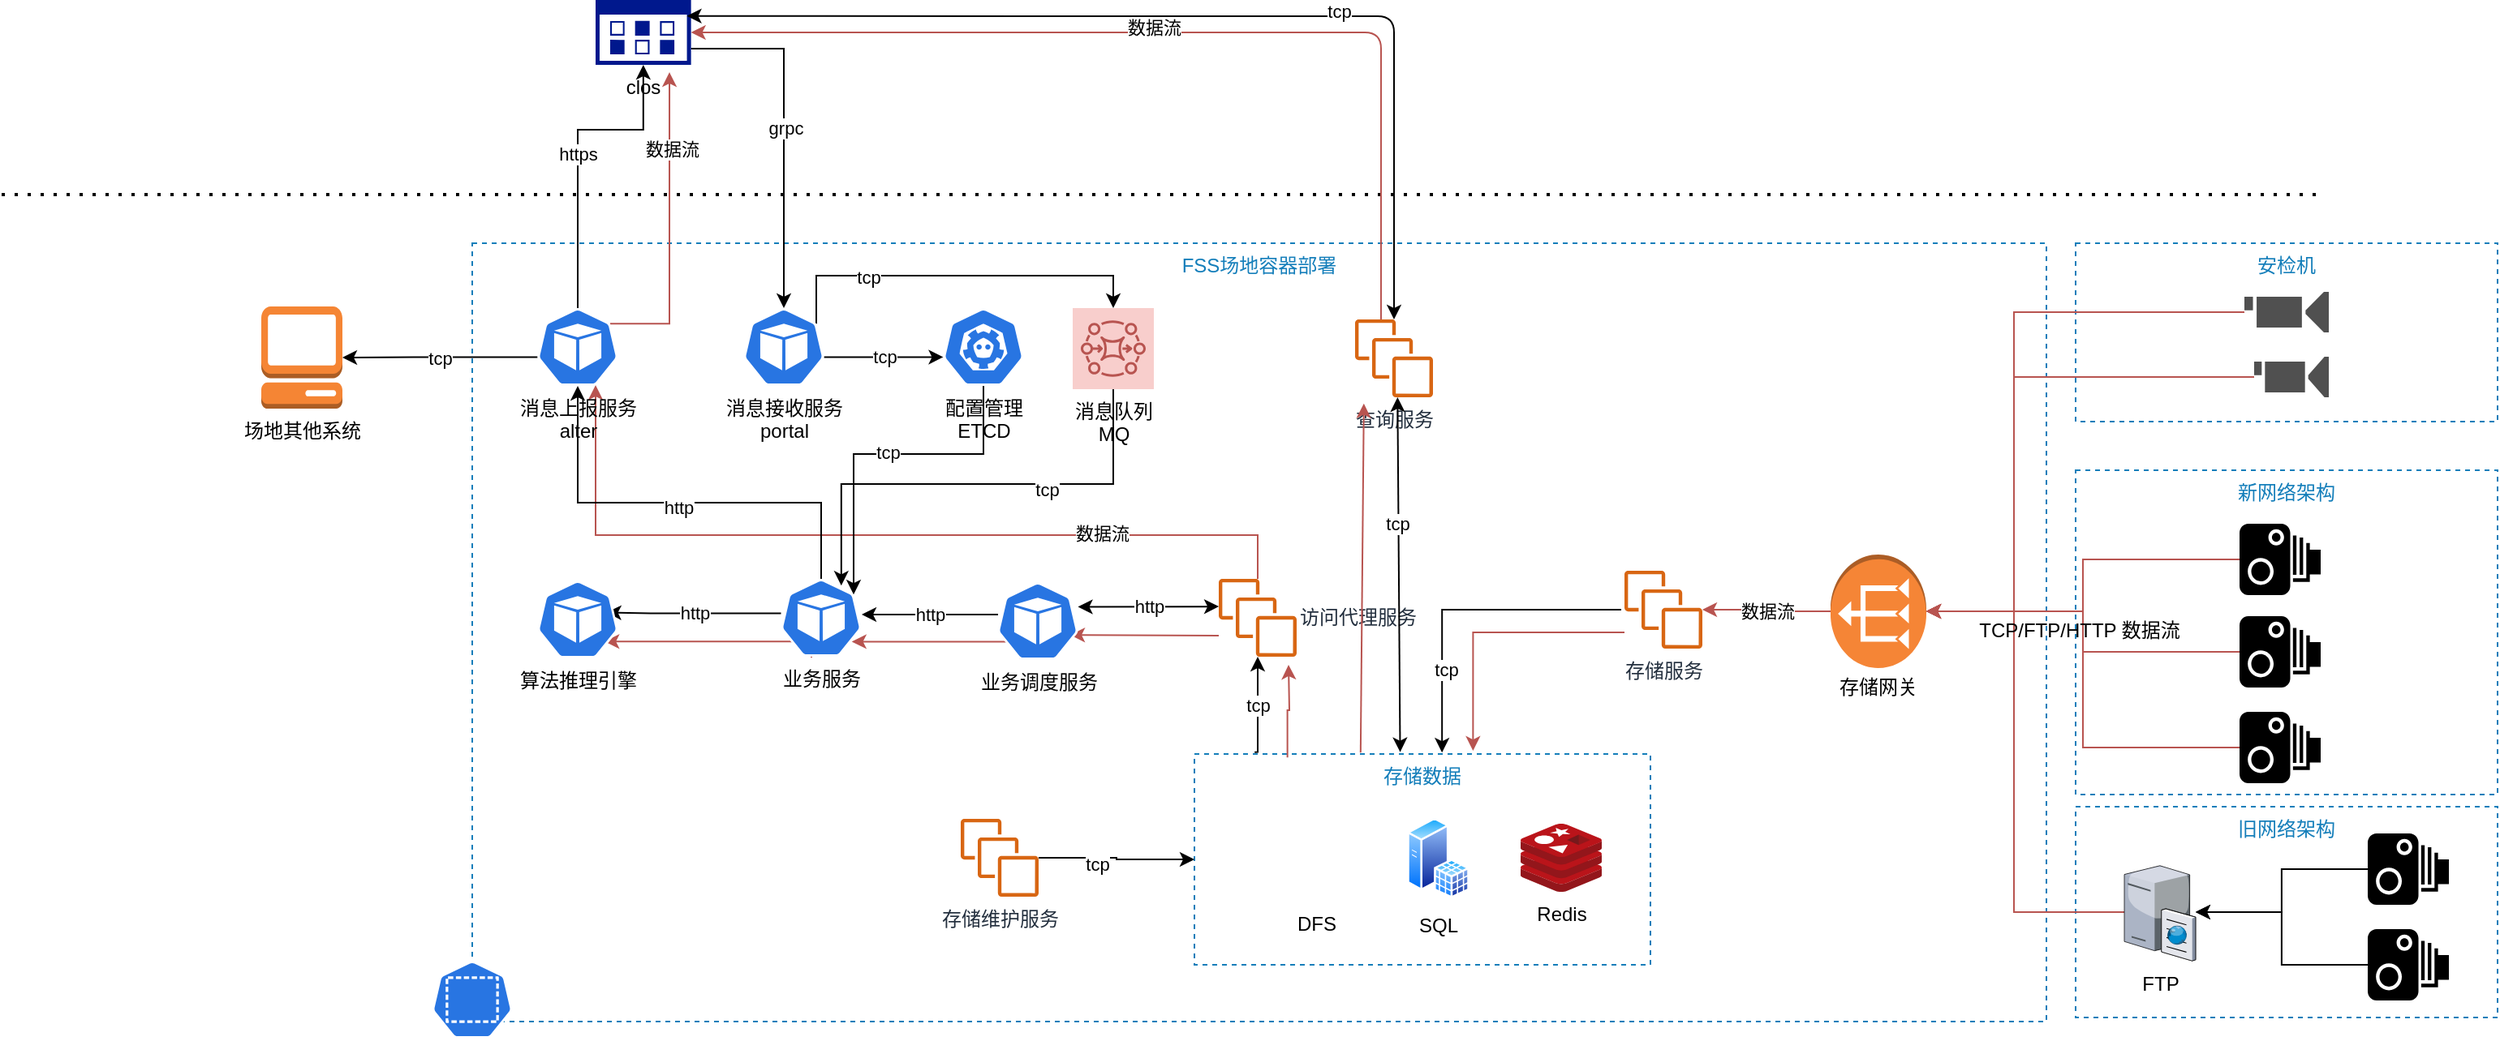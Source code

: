 <mxfile version="14.2.9" type="github">
  <diagram id="tSahE8HauLd_56ZxBlCN" name="Page-1">
    <mxGraphModel dx="2295" dy="1925" grid="1" gridSize="10" guides="1" tooltips="1" connect="1" arrows="1" fold="1" page="1" pageScale="1" pageWidth="827" pageHeight="1169" math="0" shadow="0">
      <root>
        <mxCell id="0" />
        <mxCell id="1" parent="0" />
        <mxCell id="pSXNC7oPqVaKM3YzNo9T-1" value="FSS场地容器部署" style="fillColor=none;strokeColor=#147EBA;dashed=1;verticalAlign=top;fontStyle=0;fontColor=#147EBA;" vertex="1" parent="1">
          <mxGeometry x="90" y="-890" width="970" height="480" as="geometry" />
        </mxCell>
        <mxCell id="pSXNC7oPqVaKM3YzNo9T-90" value="存储数据" style="fillColor=none;strokeColor=#147EBA;dashed=1;verticalAlign=top;fontStyle=0;fontColor=#147EBA;" vertex="1" parent="1">
          <mxGeometry x="535" y="-575" width="281" height="130" as="geometry" />
        </mxCell>
        <mxCell id="pSXNC7oPqVaKM3YzNo9T-64" value="安检机" style="fillColor=none;strokeColor=#147EBA;dashed=1;verticalAlign=top;fontStyle=0;fontColor=#147EBA;" vertex="1" parent="1">
          <mxGeometry x="1078" y="-890" width="260" height="110" as="geometry" />
        </mxCell>
        <mxCell id="pSXNC7oPqVaKM3YzNo9T-49" value="旧网络架构" style="fillColor=none;strokeColor=#147EBA;dashed=1;verticalAlign=top;fontStyle=0;fontColor=#147EBA;" vertex="1" parent="1">
          <mxGeometry x="1078" y="-542.5" width="260" height="130" as="geometry" />
        </mxCell>
        <mxCell id="pSXNC7oPqVaKM3YzNo9T-48" value="新网络架构" style="fillColor=none;strokeColor=#147EBA;dashed=1;verticalAlign=top;fontStyle=0;fontColor=#147EBA;" vertex="1" parent="1">
          <mxGeometry x="1078" y="-750" width="260" height="200" as="geometry" />
        </mxCell>
        <mxCell id="pSXNC7oPqVaKM3YzNo9T-2" value="" style="endArrow=none;dashed=1;html=1;dashPattern=1 3;strokeWidth=2;" edge="1" parent="1">
          <mxGeometry width="50" height="50" relative="1" as="geometry">
            <mxPoint x="-200" y="-920" as="sourcePoint" />
            <mxPoint x="1230" y="-920" as="targetPoint" />
          </mxGeometry>
        </mxCell>
        <mxCell id="pSXNC7oPqVaKM3YzNo9T-99" style="edgeStyle=orthogonalEdgeStyle;rounded=0;orthogonalLoop=1;jettySize=auto;html=1;entryX=0.5;entryY=0;entryDx=0;entryDy=0;entryPerimeter=0;" edge="1" parent="1" source="pSXNC7oPqVaKM3YzNo9T-9" target="pSXNC7oPqVaKM3YzNo9T-16">
          <mxGeometry relative="1" as="geometry">
            <Array as="points">
              <mxPoint x="282" y="-1010" />
            </Array>
          </mxGeometry>
        </mxCell>
        <mxCell id="pSXNC7oPqVaKM3YzNo9T-120" value="grpc" style="edgeLabel;html=1;align=center;verticalAlign=middle;resizable=0;points=[];" vertex="1" connectable="0" parent="pSXNC7oPqVaKM3YzNo9T-99">
          <mxGeometry x="-0.03" y="1" relative="1" as="geometry">
            <mxPoint as="offset" />
          </mxGeometry>
        </mxCell>
        <mxCell id="pSXNC7oPqVaKM3YzNo9T-9" value="clos" style="aspect=fixed;pointerEvents=1;shadow=0;dashed=0;html=1;strokeColor=none;labelPosition=center;verticalLabelPosition=bottom;verticalAlign=top;align=center;fillColor=#00188D;shape=mxgraph.mscae.enterprise.management_console;" vertex="1" parent="1">
          <mxGeometry x="166" y="-1040" width="58.82" height="40" as="geometry" />
        </mxCell>
        <mxCell id="pSXNC7oPqVaKM3YzNo9T-53" style="edgeStyle=orthogonalEdgeStyle;rounded=0;orthogonalLoop=1;jettySize=auto;html=1;exitX=0;exitY=0.5;exitDx=0;exitDy=0;exitPerimeter=0;" edge="1" parent="1" source="pSXNC7oPqVaKM3YzNo9T-46" target="pSXNC7oPqVaKM3YzNo9T-52">
          <mxGeometry relative="1" as="geometry" />
        </mxCell>
        <mxCell id="pSXNC7oPqVaKM3YzNo9T-46" value="" style="shape=mxgraph.signs.tech.camera_1;html=1;pointerEvents=1;fillColor=#000000;strokeColor=none;verticalLabelPosition=bottom;verticalAlign=top;align=center;" vertex="1" parent="1">
          <mxGeometry x="1258" y="-526" width="50" height="44" as="geometry" />
        </mxCell>
        <mxCell id="pSXNC7oPqVaKM3YzNo9T-54" style="edgeStyle=orthogonalEdgeStyle;rounded=0;orthogonalLoop=1;jettySize=auto;html=1;exitX=0;exitY=0.5;exitDx=0;exitDy=0;exitPerimeter=0;" edge="1" parent="1" source="pSXNC7oPqVaKM3YzNo9T-47" target="pSXNC7oPqVaKM3YzNo9T-52">
          <mxGeometry relative="1" as="geometry" />
        </mxCell>
        <mxCell id="pSXNC7oPqVaKM3YzNo9T-47" value="" style="shape=mxgraph.signs.tech.camera_1;html=1;pointerEvents=1;fillColor=#000000;strokeColor=none;verticalLabelPosition=bottom;verticalAlign=top;align=center;" vertex="1" parent="1">
          <mxGeometry x="1258" y="-467" width="50" height="44" as="geometry" />
        </mxCell>
        <mxCell id="pSXNC7oPqVaKM3YzNo9T-131" style="edgeStyle=orthogonalEdgeStyle;rounded=0;orthogonalLoop=1;jettySize=auto;html=1;entryX=0;entryY=0.5;entryDx=0;entryDy=0;entryPerimeter=0;strokeColor=#b85450;fillColor=#f8cecc;" edge="1" parent="1" source="pSXNC7oPqVaKM3YzNo9T-52" target="pSXNC7oPqVaKM3YzNo9T-23">
          <mxGeometry relative="1" as="geometry">
            <Array as="points">
              <mxPoint x="1040" y="-478" />
              <mxPoint x="1040" y="-663" />
            </Array>
          </mxGeometry>
        </mxCell>
        <mxCell id="pSXNC7oPqVaKM3YzNo9T-52" value="FTP" style="verticalLabelPosition=bottom;aspect=fixed;html=1;verticalAlign=top;strokeColor=none;align=center;outlineConnect=0;shape=mxgraph.citrix.ftp_server;fillColor=#2875E2;" vertex="1" parent="1">
          <mxGeometry x="1108" y="-507.5" width="43.92" height="60" as="geometry" />
        </mxCell>
        <mxCell id="pSXNC7oPqVaKM3YzNo9T-130" style="edgeStyle=orthogonalEdgeStyle;rounded=0;orthogonalLoop=1;jettySize=auto;html=1;entryX=0;entryY=0.5;entryDx=0;entryDy=0;entryPerimeter=0;strokeColor=#b85450;fillColor=#f8cecc;" edge="1" parent="1" source="pSXNC7oPqVaKM3YzNo9T-56" target="pSXNC7oPqVaKM3YzNo9T-23">
          <mxGeometry relative="1" as="geometry">
            <Array as="points">
              <mxPoint x="1040" y="-848" />
              <mxPoint x="1040" y="-663" />
            </Array>
          </mxGeometry>
        </mxCell>
        <mxCell id="pSXNC7oPqVaKM3YzNo9T-56" value="" style="pointerEvents=1;shadow=0;dashed=0;html=1;strokeColor=none;fillColor=#505050;labelPosition=center;verticalLabelPosition=bottom;verticalAlign=top;outlineConnect=0;align=center;shape=mxgraph.office.devices.video_camera;" vertex="1" parent="1">
          <mxGeometry x="1182" y="-860" width="52" height="25" as="geometry" />
        </mxCell>
        <mxCell id="pSXNC7oPqVaKM3YzNo9T-129" style="edgeStyle=orthogonalEdgeStyle;rounded=0;orthogonalLoop=1;jettySize=auto;html=1;entryX=0;entryY=0.5;entryDx=0;entryDy=0;entryPerimeter=0;strokeColor=#b85450;fillColor=#f8cecc;" edge="1" parent="1" source="pSXNC7oPqVaKM3YzNo9T-65" target="pSXNC7oPqVaKM3YzNo9T-23">
          <mxGeometry relative="1" as="geometry">
            <Array as="points">
              <mxPoint x="1040" y="-808" />
              <mxPoint x="1040" y="-663" />
            </Array>
          </mxGeometry>
        </mxCell>
        <mxCell id="pSXNC7oPqVaKM3YzNo9T-65" value="" style="pointerEvents=1;shadow=0;dashed=0;html=1;strokeColor=none;fillColor=#505050;labelPosition=center;verticalLabelPosition=bottom;verticalAlign=top;outlineConnect=0;align=center;shape=mxgraph.office.devices.video_camera;" vertex="1" parent="1">
          <mxGeometry x="1188" y="-820" width="46" height="25" as="geometry" />
        </mxCell>
        <mxCell id="pSXNC7oPqVaKM3YzNo9T-39" style="edgeStyle=orthogonalEdgeStyle;rounded=0;orthogonalLoop=1;jettySize=auto;html=1;exitX=0;exitY=0.5;exitDx=0;exitDy=0;exitPerimeter=0;entryX=0;entryY=0.5;entryDx=0;entryDy=0;entryPerimeter=0;fillColor=#f8cecc;strokeColor=#b85450;" edge="1" parent="1" source="pSXNC7oPqVaKM3YzNo9T-19" target="pSXNC7oPqVaKM3YzNo9T-23">
          <mxGeometry x="-210" y="-890" as="geometry" />
        </mxCell>
        <mxCell id="pSXNC7oPqVaKM3YzNo9T-19" value="" style="shape=mxgraph.signs.tech.camera_1;html=1;pointerEvents=1;fillColor=#000000;strokeColor=none;verticalLabelPosition=bottom;verticalAlign=top;align=center;" vertex="1" parent="1">
          <mxGeometry x="1179" y="-660" width="50" height="44" as="geometry" />
        </mxCell>
        <mxCell id="pSXNC7oPqVaKM3YzNo9T-38" style="edgeStyle=orthogonalEdgeStyle;rounded=0;orthogonalLoop=1;jettySize=auto;html=1;exitX=0;exitY=0.5;exitDx=0;exitDy=0;exitPerimeter=0;entryX=0;entryY=0.5;entryDx=0;entryDy=0;entryPerimeter=0;fillColor=#f8cecc;strokeColor=#b85450;" edge="1" parent="1" source="pSXNC7oPqVaKM3YzNo9T-21" target="pSXNC7oPqVaKM3YzNo9T-23">
          <mxGeometry x="-210" y="-890" as="geometry" />
        </mxCell>
        <mxCell id="pSXNC7oPqVaKM3YzNo9T-21" value="" style="shape=mxgraph.signs.tech.camera_1;html=1;pointerEvents=1;fillColor=#000000;strokeColor=none;verticalLabelPosition=bottom;verticalAlign=top;align=center;" vertex="1" parent="1">
          <mxGeometry x="1179" y="-601" width="50" height="44" as="geometry" />
        </mxCell>
        <mxCell id="pSXNC7oPqVaKM3YzNo9T-37" style="edgeStyle=orthogonalEdgeStyle;rounded=0;orthogonalLoop=1;jettySize=auto;html=1;exitX=0;exitY=0.5;exitDx=0;exitDy=0;exitPerimeter=0;entryX=0;entryY=0.5;entryDx=0;entryDy=0;entryPerimeter=0;fillColor=#f8cecc;strokeColor=#b85450;" edge="1" parent="1" source="pSXNC7oPqVaKM3YzNo9T-22" target="pSXNC7oPqVaKM3YzNo9T-23">
          <mxGeometry x="-210" y="-890" as="geometry" />
        </mxCell>
        <mxCell id="pSXNC7oPqVaKM3YzNo9T-22" value="" style="shape=mxgraph.signs.tech.camera_1;html=1;pointerEvents=1;fillColor=#000000;strokeColor=none;verticalLabelPosition=bottom;verticalAlign=top;align=center;" vertex="1" parent="1">
          <mxGeometry x="1179" y="-717" width="50" height="44" as="geometry" />
        </mxCell>
        <mxCell id="pSXNC7oPqVaKM3YzNo9T-33" value="数据流" style="edgeStyle=orthogonalEdgeStyle;rounded=0;orthogonalLoop=1;jettySize=auto;html=1;exitX=1;exitY=0.5;exitDx=0;exitDy=0;exitPerimeter=0;fillColor=#f8cecc;strokeColor=#b85450;" edge="1" parent="1" source="pSXNC7oPqVaKM3YzNo9T-23" target="pSXNC7oPqVaKM3YzNo9T-27">
          <mxGeometry x="-210" y="-915" as="geometry" />
        </mxCell>
        <mxCell id="pSXNC7oPqVaKM3YzNo9T-91" style="edgeStyle=orthogonalEdgeStyle;rounded=0;orthogonalLoop=1;jettySize=auto;html=1;entryX=0.543;entryY=-0.007;entryDx=0;entryDy=0;entryPerimeter=0;exitX=-0.042;exitY=0.5;exitDx=0;exitDy=0;exitPerimeter=0;" edge="1" parent="1" source="pSXNC7oPqVaKM3YzNo9T-27" target="pSXNC7oPqVaKM3YzNo9T-90">
          <mxGeometry relative="1" as="geometry">
            <Array as="points">
              <mxPoint x="688" y="-664" />
            </Array>
          </mxGeometry>
        </mxCell>
        <mxCell id="pSXNC7oPqVaKM3YzNo9T-117" value="tcp" style="edgeLabel;html=1;align=center;verticalAlign=middle;resizable=0;points=[];" vertex="1" connectable="0" parent="pSXNC7oPqVaKM3YzNo9T-91">
          <mxGeometry x="0.482" y="2" relative="1" as="geometry">
            <mxPoint as="offset" />
          </mxGeometry>
        </mxCell>
        <mxCell id="pSXNC7oPqVaKM3YzNo9T-102" style="edgeStyle=orthogonalEdgeStyle;rounded=0;orthogonalLoop=1;jettySize=auto;html=1;entryX=0.611;entryY=-0.015;entryDx=0;entryDy=0;entryPerimeter=0;fillColor=#f8cecc;strokeColor=#b85450;" edge="1" parent="1" source="pSXNC7oPqVaKM3YzNo9T-27" target="pSXNC7oPqVaKM3YzNo9T-90">
          <mxGeometry relative="1" as="geometry">
            <Array as="points">
              <mxPoint x="707" y="-650" />
            </Array>
          </mxGeometry>
        </mxCell>
        <mxCell id="pSXNC7oPqVaKM3YzNo9T-27" value="存储服务" style="outlineConnect=0;fontColor=#232F3E;gradientColor=none;fillColor=#D86613;strokeColor=none;dashed=0;verticalLabelPosition=bottom;verticalAlign=top;align=center;html=1;fontSize=12;fontStyle=0;aspect=fixed;pointerEvents=1;shape=mxgraph.aws4.instances;" vertex="1" parent="1">
          <mxGeometry x="800" y="-688" width="48" height="48" as="geometry" />
        </mxCell>
        <mxCell id="pSXNC7oPqVaKM3YzNo9T-34" value="Redis" style="aspect=fixed;html=1;points=[];align=center;image;fontSize=12;image=img/lib/mscae/Cache_Redis_Product.svg;strokeColor=#6C8EBF;fillColor=#2875E2;" vertex="1" parent="1">
          <mxGeometry x="736" y="-532" width="50" height="42" as="geometry" />
        </mxCell>
        <mxCell id="pSXNC7oPqVaKM3YzNo9T-35" value="SQL" style="aspect=fixed;perimeter=ellipsePerimeter;html=1;align=center;shadow=0;dashed=0;spacingTop=3;image;image=img/lib/active_directory/sql_server.svg;strokeColor=#6C8EBF;fillColor=#2875E2;" vertex="1" parent="1">
          <mxGeometry x="666" y="-536" width="38.5" height="50" as="geometry" />
        </mxCell>
        <mxCell id="pSXNC7oPqVaKM3YzNo9T-36" value="DFS" style="shape=image;html=1;verticalAlign=top;verticalLabelPosition=bottom;labelBackgroundColor=#ffffff;imageAspect=0;aspect=fixed;image=https://cdn4.iconfinder.com/data/icons/humility-icons-MERGE/48x48/filesystems/gnome-fs-directory-visiting.png;strokeColor=#6C8EBF;fillColor=#2875E2;" vertex="1" parent="1">
          <mxGeometry x="586" y="-532" width="48" height="48" as="geometry" />
        </mxCell>
        <mxCell id="pSXNC7oPqVaKM3YzNo9T-41" value="" style="group" vertex="1" connectable="0" parent="1">
          <mxGeometry x="926" y="-698" width="60" height="92" as="geometry" />
        </mxCell>
        <mxCell id="pSXNC7oPqVaKM3YzNo9T-23" value="" style="outlineConnect=0;dashed=0;verticalLabelPosition=top;verticalAlign=bottom;align=center;html=1;shape=mxgraph.aws3.vpc_nat_gateway;fillColor=#F58536;gradientColor=none;strokeColor=#6C8EBF;rotation=-180;labelPosition=center;" vertex="1" parent="pSXNC7oPqVaKM3YzNo9T-41">
          <mxGeometry x="1" width="59" height="70" as="geometry" />
        </mxCell>
        <mxCell id="pSXNC7oPqVaKM3YzNo9T-28" value="存储网关" style="text;html=1;align=center;verticalAlign=middle;resizable=0;points=[];autosize=1;" vertex="1" parent="pSXNC7oPqVaKM3YzNo9T-41">
          <mxGeometry y="72" width="60" height="20" as="geometry" />
        </mxCell>
        <mxCell id="pSXNC7oPqVaKM3YzNo9T-63" value="TCP/FTP/HTTP 数据流" style="text;html=1;align=center;verticalAlign=middle;resizable=0;points=[];autosize=1;" vertex="1" parent="1">
          <mxGeometry x="1010" y="-661" width="140" height="20" as="geometry" />
        </mxCell>
        <mxCell id="pSXNC7oPqVaKM3YzNo9T-126" style="edgeStyle=orthogonalEdgeStyle;rounded=0;orthogonalLoop=1;jettySize=auto;html=1;entryX=0.72;entryY=0.99;entryDx=0;entryDy=0;entryPerimeter=0;strokeColor=#b85450;fillColor=#f8cecc;" edge="1" parent="1" source="pSXNC7oPqVaKM3YzNo9T-75" target="pSXNC7oPqVaKM3YzNo9T-94">
          <mxGeometry relative="1" as="geometry">
            <Array as="points">
              <mxPoint x="574" y="-710" />
              <mxPoint x="166" y="-710" />
            </Array>
          </mxGeometry>
        </mxCell>
        <mxCell id="pSXNC7oPqVaKM3YzNo9T-127" value="数据流" style="edgeLabel;html=1;align=center;verticalAlign=middle;resizable=0;points=[];" vertex="1" connectable="0" parent="pSXNC7oPqVaKM3YzNo9T-126">
          <mxGeometry x="-0.534" y="-1" relative="1" as="geometry">
            <mxPoint as="offset" />
          </mxGeometry>
        </mxCell>
        <mxCell id="pSXNC7oPqVaKM3YzNo9T-75" value="访问代理服务" style="outlineConnect=0;fontColor=#232F3E;gradientColor=none;fillColor=#D86613;strokeColor=none;dashed=0;verticalLabelPosition=middle;verticalAlign=middle;align=left;html=1;fontSize=12;fontStyle=0;aspect=fixed;pointerEvents=1;shape=mxgraph.aws4.instances;labelPosition=right;" vertex="1" parent="1">
          <mxGeometry x="550" y="-683" width="48" height="48" as="geometry" />
        </mxCell>
        <mxCell id="pSXNC7oPqVaKM3YzNo9T-10" value="场地其他系统" style="outlineConnect=0;dashed=0;verticalLabelPosition=bottom;verticalAlign=top;align=center;html=1;shape=mxgraph.aws3.management_console;fillColor=#F58534;gradientColor=none;" vertex="1" parent="1">
          <mxGeometry x="-40" y="-851" width="50" height="63" as="geometry" />
        </mxCell>
        <mxCell id="pSXNC7oPqVaKM3YzNo9T-98" value="https" style="edgeStyle=orthogonalEdgeStyle;rounded=0;orthogonalLoop=1;jettySize=auto;html=1;exitX=0.5;exitY=0;exitDx=0;exitDy=0;exitPerimeter=0;entryX=0.5;entryY=1;entryDx=0;entryDy=0;entryPerimeter=0;" edge="1" parent="1" source="pSXNC7oPqVaKM3YzNo9T-94" target="pSXNC7oPqVaKM3YzNo9T-9">
          <mxGeometry relative="1" as="geometry">
            <Array as="points">
              <mxPoint x="155" y="-960" />
              <mxPoint x="195" y="-960" />
            </Array>
          </mxGeometry>
        </mxCell>
        <mxCell id="pSXNC7oPqVaKM3YzNo9T-100" style="edgeStyle=orthogonalEdgeStyle;rounded=0;orthogonalLoop=1;jettySize=auto;html=1;exitX=0.9;exitY=0.2;exitDx=0;exitDy=0;exitPerimeter=0;entryX=0.774;entryY=1.114;entryDx=0;entryDy=0;entryPerimeter=0;fillColor=#f8cecc;strokeColor=#b85450;" edge="1" parent="1" source="pSXNC7oPqVaKM3YzNo9T-94" target="pSXNC7oPqVaKM3YzNo9T-9">
          <mxGeometry relative="1" as="geometry">
            <Array as="points">
              <mxPoint x="212" y="-840" />
            </Array>
          </mxGeometry>
        </mxCell>
        <mxCell id="pSXNC7oPqVaKM3YzNo9T-101" value="数据流" style="edgeLabel;html=1;align=center;verticalAlign=middle;resizable=0;points=[];" vertex="1" connectable="0" parent="pSXNC7oPqVaKM3YzNo9T-100">
          <mxGeometry x="0.507" y="-1" relative="1" as="geometry">
            <mxPoint as="offset" />
          </mxGeometry>
        </mxCell>
        <mxCell id="pSXNC7oPqVaKM3YzNo9T-106" style="edgeStyle=orthogonalEdgeStyle;rounded=0;orthogonalLoop=1;jettySize=auto;html=1;exitX=0.5;exitY=1;exitDx=0;exitDy=0;exitPerimeter=0;strokeColor=#000000;entryX=0.748;entryY=0.086;entryDx=0;entryDy=0;entryPerimeter=0;" edge="1" parent="1" source="pSXNC7oPqVaKM3YzNo9T-18" target="pSXNC7oPqVaKM3YzNo9T-5">
          <mxGeometry relative="1" as="geometry">
            <mxPoint x="320" y="-690" as="targetPoint" />
          </mxGeometry>
        </mxCell>
        <mxCell id="pSXNC7oPqVaKM3YzNo9T-121" value="tcp" style="edgeLabel;html=1;align=center;verticalAlign=middle;resizable=0;points=[];" vertex="1" connectable="0" parent="pSXNC7oPqVaKM3YzNo9T-106">
          <mxGeometry x="-0.308" y="3" relative="1" as="geometry">
            <mxPoint as="offset" />
          </mxGeometry>
        </mxCell>
        <mxCell id="pSXNC7oPqVaKM3YzNo9T-109" value="tcp" style="edgeStyle=orthogonalEdgeStyle;rounded=0;orthogonalLoop=1;jettySize=auto;html=1;strokeColor=#000000;exitX=0.132;exitY=-0.009;exitDx=0;exitDy=0;exitPerimeter=0;" edge="1" parent="1" source="pSXNC7oPqVaKM3YzNo9T-90" target="pSXNC7oPqVaKM3YzNo9T-75">
          <mxGeometry relative="1" as="geometry">
            <mxPoint x="574" y="-601" as="sourcePoint" />
            <Array as="points">
              <mxPoint x="574" y="-576" />
            </Array>
          </mxGeometry>
        </mxCell>
        <mxCell id="pSXNC7oPqVaKM3YzNo9T-113" style="edgeStyle=orthogonalEdgeStyle;rounded=0;orthogonalLoop=1;jettySize=auto;html=1;strokeColor=#b85450;fillColor=#f8cecc;exitX=0.204;exitY=0.016;exitDx=0;exitDy=0;exitPerimeter=0;" edge="1" parent="1" source="pSXNC7oPqVaKM3YzNo9T-90">
          <mxGeometry relative="1" as="geometry">
            <mxPoint x="593" y="-601" as="sourcePoint" />
            <mxPoint x="593" y="-630" as="targetPoint" />
            <Array as="points" />
          </mxGeometry>
        </mxCell>
        <mxCell id="pSXNC7oPqVaKM3YzNo9T-114" value="http" style="endArrow=classic;startArrow=classic;html=1;strokeColor=#000000;exitX=0.995;exitY=0.63;exitDx=0;exitDy=0;exitPerimeter=0;" edge="1" parent="1">
          <mxGeometry width="50" height="50" relative="1" as="geometry">
            <mxPoint x="463.25" y="-665.76" as="sourcePoint" />
            <mxPoint x="550.034" y="-665.948" as="targetPoint" />
          </mxGeometry>
        </mxCell>
        <mxCell id="pSXNC7oPqVaKM3YzNo9T-115" style="edgeStyle=orthogonalEdgeStyle;rounded=0;orthogonalLoop=1;jettySize=auto;html=1;strokeColor=#b85450;fillColor=#f8cecc;entryX=0.9;entryY=0.2;entryDx=0;entryDy=0;entryPerimeter=0;" edge="1" parent="1">
          <mxGeometry relative="1" as="geometry">
            <mxPoint x="550" y="-648" as="sourcePoint" />
            <mxPoint x="458.5" y="-648.4" as="targetPoint" />
            <Array as="points">
              <mxPoint x="550" y="-648" />
            </Array>
          </mxGeometry>
        </mxCell>
        <mxCell id="pSXNC7oPqVaKM3YzNo9T-6" value="" style="html=1;dashed=0;whitespace=wrap;fillColor=#2875E2;strokeColor=#ffffff;points=[[0.005,0.63,0],[0.1,0.2,0],[0.9,0.2,0],[0.5,0,0],[0.995,0.63,0],[0.72,0.99,0],[0.5,1,0],[0.28,0.99,0]];shape=mxgraph.kubernetes.icon;prIcon=ns" vertex="1" parent="1">
          <mxGeometry x="60" y="-447.5" width="60" height="48" as="geometry" />
        </mxCell>
        <mxCell id="pSXNC7oPqVaKM3YzNo9T-18" value="消息队列&lt;br&gt;MQ" style="points=[[0,0,0],[0.25,0,0],[0.5,0,0],[0.75,0,0],[1,0,0],[0,1,0],[0.25,1,0],[0.5,1,0],[0.75,1,0],[1,1,0],[0,0.25,0],[0,0.5,0],[0,0.75,0],[1,0.25,0],[1,0.5,0],[1,0.75,0]];outlineConnect=0;gradientDirection=north;dashed=0;verticalLabelPosition=bottom;verticalAlign=top;align=center;html=1;fontSize=12;fontStyle=0;aspect=fixed;shape=mxgraph.aws4.resourceIcon;resIcon=mxgraph.aws4.mq;strokeColor=#b85450;fillColor=#f8cecc;" vertex="1" parent="1">
          <mxGeometry x="460" y="-850" width="50" height="50" as="geometry" />
        </mxCell>
        <mxCell id="pSXNC7oPqVaKM3YzNo9T-97" style="edgeStyle=orthogonalEdgeStyle;rounded=0;orthogonalLoop=1;jettySize=auto;html=1;" edge="1" parent="1" source="pSXNC7oPqVaKM3YzNo9T-5" target="pSXNC7oPqVaKM3YzNo9T-94">
          <mxGeometry x="-70" y="-890" as="geometry">
            <Array as="points">
              <mxPoint x="305" y="-730" />
              <mxPoint x="155" y="-730" />
            </Array>
          </mxGeometry>
        </mxCell>
        <mxCell id="pSXNC7oPqVaKM3YzNo9T-119" value="http" style="edgeLabel;html=1;align=center;verticalAlign=middle;resizable=0;points=[];" vertex="1" connectable="0" parent="pSXNC7oPqVaKM3YzNo9T-97">
          <mxGeometry x="0.009" y="3" relative="1" as="geometry">
            <mxPoint as="offset" />
          </mxGeometry>
        </mxCell>
        <mxCell id="pSXNC7oPqVaKM3YzNo9T-124" style="edgeStyle=orthogonalEdgeStyle;rounded=0;orthogonalLoop=1;jettySize=auto;html=1;exitX=0.28;exitY=0.99;exitDx=0;exitDy=0;exitPerimeter=0;entryX=0.732;entryY=0.763;entryDx=0;entryDy=0;entryPerimeter=0;strokeColor=#b85450;fillColor=#f8cecc;" edge="1" parent="1">
          <mxGeometry x="-70" y="-878" as="geometry">
            <mxPoint x="299" y="-634.48" as="sourcePoint" />
            <mxPoint x="171.6" y="-644.376" as="targetPoint" />
            <Array as="points">
              <mxPoint x="299" y="-644" />
            </Array>
          </mxGeometry>
        </mxCell>
        <mxCell id="pSXNC7oPqVaKM3YzNo9T-5" value="业务服务" style="html=1;dashed=0;whitespace=wrap;fillColor=#2875E2;strokeColor=#ffffff;points=[[0.005,0.63,0],[0.1,0.2,0],[0.9,0.2,0],[0.5,0,0],[0.995,0.63,0],[0.72,0.99,0],[0.5,1,0],[0.28,0.99,0]];shape=mxgraph.kubernetes.icon;prIcon=pod;labelPosition=center;verticalLabelPosition=bottom;align=center;verticalAlign=top;" vertex="1" parent="1">
          <mxGeometry x="280" y="-683" width="50" height="48" as="geometry" />
        </mxCell>
        <mxCell id="pSXNC7oPqVaKM3YzNo9T-86" value="http" style="edgeStyle=orthogonalEdgeStyle;rounded=0;orthogonalLoop=1;jettySize=auto;html=1;exitX=0.005;exitY=0.63;exitDx=0;exitDy=0;exitPerimeter=0;entryX=0.856;entryY=0.598;entryDx=0;entryDy=0;entryPerimeter=0;" edge="1" parent="1">
          <mxGeometry x="-210" y="-888" as="geometry">
            <mxPoint x="280.25" y="-661.76" as="sourcePoint" />
            <mxPoint x="172.8" y="-662.296" as="targetPoint" />
            <Array as="points">
              <mxPoint x="200" y="-662" />
              <mxPoint x="200" y="-662" />
            </Array>
          </mxGeometry>
        </mxCell>
        <mxCell id="pSXNC7oPqVaKM3YzNo9T-123" style="edgeStyle=orthogonalEdgeStyle;rounded=0;orthogonalLoop=1;jettySize=auto;html=1;exitX=0.28;exitY=0.99;exitDx=0;exitDy=0;exitPerimeter=0;entryX=0.877;entryY=0.806;entryDx=0;entryDy=0;entryPerimeter=0;strokeColor=#b85450;fillColor=#f8cecc;" edge="1" parent="1" source="pSXNC7oPqVaKM3YzNo9T-80" target="pSXNC7oPqVaKM3YzNo9T-5">
          <mxGeometry x="-70" y="-879" as="geometry">
            <Array as="points">
              <mxPoint x="427" y="-644" />
            </Array>
          </mxGeometry>
        </mxCell>
        <mxCell id="pSXNC7oPqVaKM3YzNo9T-80" value="业务调度服务" style="html=1;dashed=0;whitespace=wrap;fillColor=#2875E2;strokeColor=#ffffff;points=[[0.005,0.63,0],[0.1,0.2,0],[0.9,0.2,0],[0.5,0,0],[0.995,0.63,0],[0.72,0.99,0],[0.5,1,0],[0.28,0.99,0]];shape=mxgraph.kubernetes.icon;prIcon=pod;labelPosition=center;verticalLabelPosition=bottom;align=center;verticalAlign=top;" vertex="1" parent="1">
          <mxGeometry x="413.5" y="-681" width="50" height="48" as="geometry" />
        </mxCell>
        <mxCell id="pSXNC7oPqVaKM3YzNo9T-82" value="http" style="edgeStyle=orthogonalEdgeStyle;rounded=0;orthogonalLoop=1;jettySize=auto;html=1;" edge="1" parent="1">
          <mxGeometry x="-210" y="-889" as="geometry">
            <mxPoint x="414" y="-661" as="sourcePoint" />
            <mxPoint x="330" y="-661" as="targetPoint" />
            <Array as="points">
              <mxPoint x="330" y="-661" />
            </Array>
          </mxGeometry>
        </mxCell>
        <mxCell id="pSXNC7oPqVaKM3YzNo9T-93" style="edgeStyle=orthogonalEdgeStyle;rounded=0;orthogonalLoop=1;jettySize=auto;html=1;entryX=0;entryY=0.5;entryDx=0;entryDy=0;" edge="1" parent="1" source="pSXNC7oPqVaKM3YzNo9T-43" target="pSXNC7oPqVaKM3YzNo9T-90">
          <mxGeometry x="-70" y="-878" as="geometry" />
        </mxCell>
        <mxCell id="pSXNC7oPqVaKM3YzNo9T-116" value="tcp" style="edgeLabel;html=1;align=center;verticalAlign=middle;resizable=0;points=[];" vertex="1" connectable="0" parent="pSXNC7oPqVaKM3YzNo9T-93">
          <mxGeometry x="-0.271" y="-4" relative="1" as="geometry">
            <mxPoint as="offset" />
          </mxGeometry>
        </mxCell>
        <mxCell id="pSXNC7oPqVaKM3YzNo9T-43" value="存储维护服务" style="outlineConnect=0;fontColor=#232F3E;gradientColor=none;fillColor=#D86613;strokeColor=none;dashed=0;verticalLabelPosition=bottom;verticalAlign=top;align=center;html=1;fontSize=12;fontStyle=0;aspect=fixed;pointerEvents=1;shape=mxgraph.aws4.instances;" vertex="1" parent="1">
          <mxGeometry x="391" y="-535" width="48" height="48" as="geometry" />
        </mxCell>
        <mxCell id="pSXNC7oPqVaKM3YzNo9T-42" value="查询服务" style="outlineConnect=0;fontColor=#232F3E;gradientColor=none;fillColor=#D86613;strokeColor=none;dashed=0;verticalLabelPosition=bottom;verticalAlign=top;align=center;html=1;fontSize=12;fontStyle=0;aspect=fixed;pointerEvents=1;shape=mxgraph.aws4.instances;" vertex="1" parent="1">
          <mxGeometry x="634" y="-843" width="48" height="48" as="geometry" />
        </mxCell>
        <mxCell id="pSXNC7oPqVaKM3YzNo9T-105" style="edgeStyle=orthogonalEdgeStyle;rounded=0;orthogonalLoop=1;jettySize=auto;html=1;entryX=0.9;entryY=0.2;entryDx=0;entryDy=0;entryPerimeter=0;strokeColor=#000000;" edge="1" parent="1" source="pSXNC7oPqVaKM3YzNo9T-17" target="pSXNC7oPqVaKM3YzNo9T-5">
          <mxGeometry x="-70" y="-890" as="geometry">
            <Array as="points">
              <mxPoint x="405" y="-760" />
              <mxPoint x="325" y="-760" />
            </Array>
          </mxGeometry>
        </mxCell>
        <mxCell id="pSXNC7oPqVaKM3YzNo9T-122" value="tcp" style="edgeLabel;html=1;align=center;verticalAlign=middle;resizable=0;points=[];" vertex="1" connectable="0" parent="pSXNC7oPqVaKM3YzNo9T-105">
          <mxGeometry x="-0.026" y="-1" relative="1" as="geometry">
            <mxPoint as="offset" />
          </mxGeometry>
        </mxCell>
        <mxCell id="pSXNC7oPqVaKM3YzNo9T-17" value="配置管理&lt;br&gt;ETCD" style="html=1;dashed=0;whitespace=wrap;fillColor=#2875E2;strokeColor=#ffffff;points=[[0.005,0.63,0],[0.1,0.2,0],[0.9,0.2,0],[0.5,0,0],[0.995,0.63,0],[0.72,0.99,0],[0.5,1,0],[0.28,0.99,0]];shape=mxgraph.kubernetes.icon;prIcon=etcd;labelPosition=center;verticalLabelPosition=bottom;align=center;verticalAlign=top;" vertex="1" parent="1">
          <mxGeometry x="380" y="-850" width="50" height="48" as="geometry" />
        </mxCell>
        <mxCell id="pSXNC7oPqVaKM3YzNo9T-128" value="tcp" style="edgeStyle=orthogonalEdgeStyle;rounded=0;orthogonalLoop=1;jettySize=auto;html=1;exitX=0.005;exitY=0.63;exitDx=0;exitDy=0;exitPerimeter=0;entryX=1;entryY=0.5;entryDx=0;entryDy=0;entryPerimeter=0;strokeColor=#000000;" edge="1" parent="1" source="pSXNC7oPqVaKM3YzNo9T-94" target="pSXNC7oPqVaKM3YzNo9T-10">
          <mxGeometry relative="1" as="geometry" />
        </mxCell>
        <mxCell id="pSXNC7oPqVaKM3YzNo9T-94" value="消息上报服务&lt;br&gt;alter" style="html=1;dashed=0;whitespace=wrap;fillColor=#2875E2;strokeColor=#ffffff;points=[[0.005,0.63,0],[0.1,0.2,0],[0.9,0.2,0],[0.5,0,0],[0.995,0.63,0],[0.72,0.99,0],[0.5,1,0],[0.28,0.99,0]];shape=mxgraph.kubernetes.icon;prIcon=pod;labelPosition=center;verticalLabelPosition=bottom;align=center;verticalAlign=top;" vertex="1" parent="1">
          <mxGeometry x="130" y="-850" width="50" height="48" as="geometry" />
        </mxCell>
        <mxCell id="pSXNC7oPqVaKM3YzNo9T-103" value="tcp" style="edgeStyle=orthogonalEdgeStyle;rounded=0;orthogonalLoop=1;jettySize=auto;html=1;exitX=0.995;exitY=0.63;exitDx=0;exitDy=0;exitPerimeter=0;entryX=0.005;entryY=0.63;entryDx=0;entryDy=0;entryPerimeter=0;strokeColor=#000000;" edge="1" parent="1" source="pSXNC7oPqVaKM3YzNo9T-16" target="pSXNC7oPqVaKM3YzNo9T-17">
          <mxGeometry x="-70" y="-890" as="geometry" />
        </mxCell>
        <mxCell id="pSXNC7oPqVaKM3YzNo9T-104" value="" style="edgeStyle=orthogonalEdgeStyle;rounded=0;orthogonalLoop=1;jettySize=auto;html=1;exitX=0.9;exitY=0.2;exitDx=0;exitDy=0;exitPerimeter=0;entryX=0.5;entryY=0;entryDx=0;entryDy=0;entryPerimeter=0;strokeColor=#000000;" edge="1" parent="1" source="pSXNC7oPqVaKM3YzNo9T-16" target="pSXNC7oPqVaKM3YzNo9T-18">
          <mxGeometry x="-70" y="-890" as="geometry">
            <Array as="points">
              <mxPoint x="302" y="-870" />
              <mxPoint x="485" y="-870" />
            </Array>
          </mxGeometry>
        </mxCell>
        <mxCell id="pSXNC7oPqVaKM3YzNo9T-149" value="tcp" style="edgeLabel;html=1;align=center;verticalAlign=middle;resizable=0;points=[];" vertex="1" connectable="0" parent="pSXNC7oPqVaKM3YzNo9T-104">
          <mxGeometry relative="1" as="geometry">
            <mxPoint x="-55" y="1" as="offset" />
          </mxGeometry>
        </mxCell>
        <mxCell id="pSXNC7oPqVaKM3YzNo9T-16" value="消息接收服务&lt;br&gt;portal" style="html=1;dashed=0;whitespace=wrap;fillColor=#2875E2;strokeColor=#ffffff;points=[[0.005,0.63,0],[0.1,0.2,0],[0.9,0.2,0],[0.5,0,0],[0.995,0.63,0],[0.72,0.99,0],[0.5,1,0],[0.28,0.99,0]];shape=mxgraph.kubernetes.icon;prIcon=pod;labelPosition=center;verticalLabelPosition=bottom;align=center;verticalAlign=top;" vertex="1" parent="1">
          <mxGeometry x="257" y="-850" width="50" height="48" as="geometry" />
        </mxCell>
        <mxCell id="pSXNC7oPqVaKM3YzNo9T-110" value="" style="endArrow=classic;startArrow=classic;html=1;strokeColor=#000000;exitX=0.444;exitY=-0.009;exitDx=0;exitDy=0;exitPerimeter=0;" edge="1" parent="1">
          <mxGeometry x="-68" y="-890" width="50" height="50" as="geometry">
            <mxPoint x="661.764" y="-576.17" as="sourcePoint" />
            <mxPoint x="660.174" y="-795" as="targetPoint" />
          </mxGeometry>
        </mxCell>
        <mxCell id="pSXNC7oPqVaKM3YzNo9T-118" value="tcp" style="edgeLabel;html=1;align=center;verticalAlign=middle;resizable=0;points=[];" vertex="1" connectable="0" parent="pSXNC7oPqVaKM3YzNo9T-110">
          <mxGeometry x="0.304" y="1" relative="1" as="geometry">
            <mxPoint y="1" as="offset" />
          </mxGeometry>
        </mxCell>
        <mxCell id="pSXNC7oPqVaKM3YzNo9T-134" value="" style="endArrow=classic;html=1;strokeColor=#b85450;exitX=0.368;exitY=-0.007;exitDx=0;exitDy=0;exitPerimeter=0;entryX=0.133;entryY=1.08;entryDx=0;entryDy=0;entryPerimeter=0;fillColor=#f8cecc;" edge="1" parent="1">
          <mxGeometry width="50" height="50" relative="1" as="geometry">
            <mxPoint x="637.408" y="-575.91" as="sourcePoint" />
            <mxPoint x="639.409" y="-791.16" as="targetPoint" />
          </mxGeometry>
        </mxCell>
        <mxCell id="pSXNC7oPqVaKM3YzNo9T-152" value="算法推理引擎" style="html=1;dashed=0;whitespace=wrap;fillColor=#2875E2;strokeColor=#ffffff;points=[[0.005,0.63,0],[0.1,0.2,0],[0.9,0.2,0],[0.5,0,0],[0.995,0.63,0],[0.72,0.99,0],[0.5,1,0],[0.28,0.99,0]];shape=mxgraph.kubernetes.icon;prIcon=pod;labelPosition=center;verticalLabelPosition=bottom;align=center;verticalAlign=top;" vertex="1" parent="1">
          <mxGeometry x="130" y="-682" width="50" height="48" as="geometry" />
        </mxCell>
        <mxCell id="pSXNC7oPqVaKM3YzNo9T-156" value="" style="endArrow=classic;startArrow=classic;html=1;strokeColor=#000000;exitX=0.956;exitY=0.247;exitDx=0;exitDy=0;exitPerimeter=0;" edge="1" parent="1" source="pSXNC7oPqVaKM3YzNo9T-9" target="pSXNC7oPqVaKM3YzNo9T-42">
          <mxGeometry width="50" height="50" relative="1" as="geometry">
            <mxPoint x="330" y="-990" as="sourcePoint" />
            <mxPoint x="380" y="-1040" as="targetPoint" />
            <Array as="points">
              <mxPoint x="440" y="-1030" />
              <mxPoint x="658" y="-1030" />
            </Array>
          </mxGeometry>
        </mxCell>
        <mxCell id="pSXNC7oPqVaKM3YzNo9T-157" value="tcp" style="edgeLabel;html=1;align=center;verticalAlign=middle;resizable=0;points=[];" vertex="1" connectable="0" parent="pSXNC7oPqVaKM3YzNo9T-156">
          <mxGeometry x="0.289" y="3" relative="1" as="geometry">
            <mxPoint as="offset" />
          </mxGeometry>
        </mxCell>
        <mxCell id="pSXNC7oPqVaKM3YzNo9T-158" value="" style="endArrow=classic;html=1;strokeColor=#b85450;entryX=1;entryY=0.5;entryDx=0;entryDy=0;entryPerimeter=0;exitX=0.333;exitY=0;exitDx=0;exitDy=0;exitPerimeter=0;fillColor=#f8cecc;" edge="1" parent="1" source="pSXNC7oPqVaKM3YzNo9T-42" target="pSXNC7oPqVaKM3YzNo9T-9">
          <mxGeometry width="50" height="50" relative="1" as="geometry">
            <mxPoint x="590" y="-920" as="sourcePoint" />
            <mxPoint x="640" y="-970" as="targetPoint" />
            <Array as="points">
              <mxPoint x="650" y="-1020" />
            </Array>
          </mxGeometry>
        </mxCell>
        <mxCell id="pSXNC7oPqVaKM3YzNo9T-159" value="数据流" style="edgeLabel;html=1;align=center;verticalAlign=middle;resizable=0;points=[];" vertex="1" connectable="0" parent="pSXNC7oPqVaKM3YzNo9T-158">
          <mxGeometry x="0.054" y="-3" relative="1" as="geometry">
            <mxPoint as="offset" />
          </mxGeometry>
        </mxCell>
      </root>
    </mxGraphModel>
  </diagram>
</mxfile>
